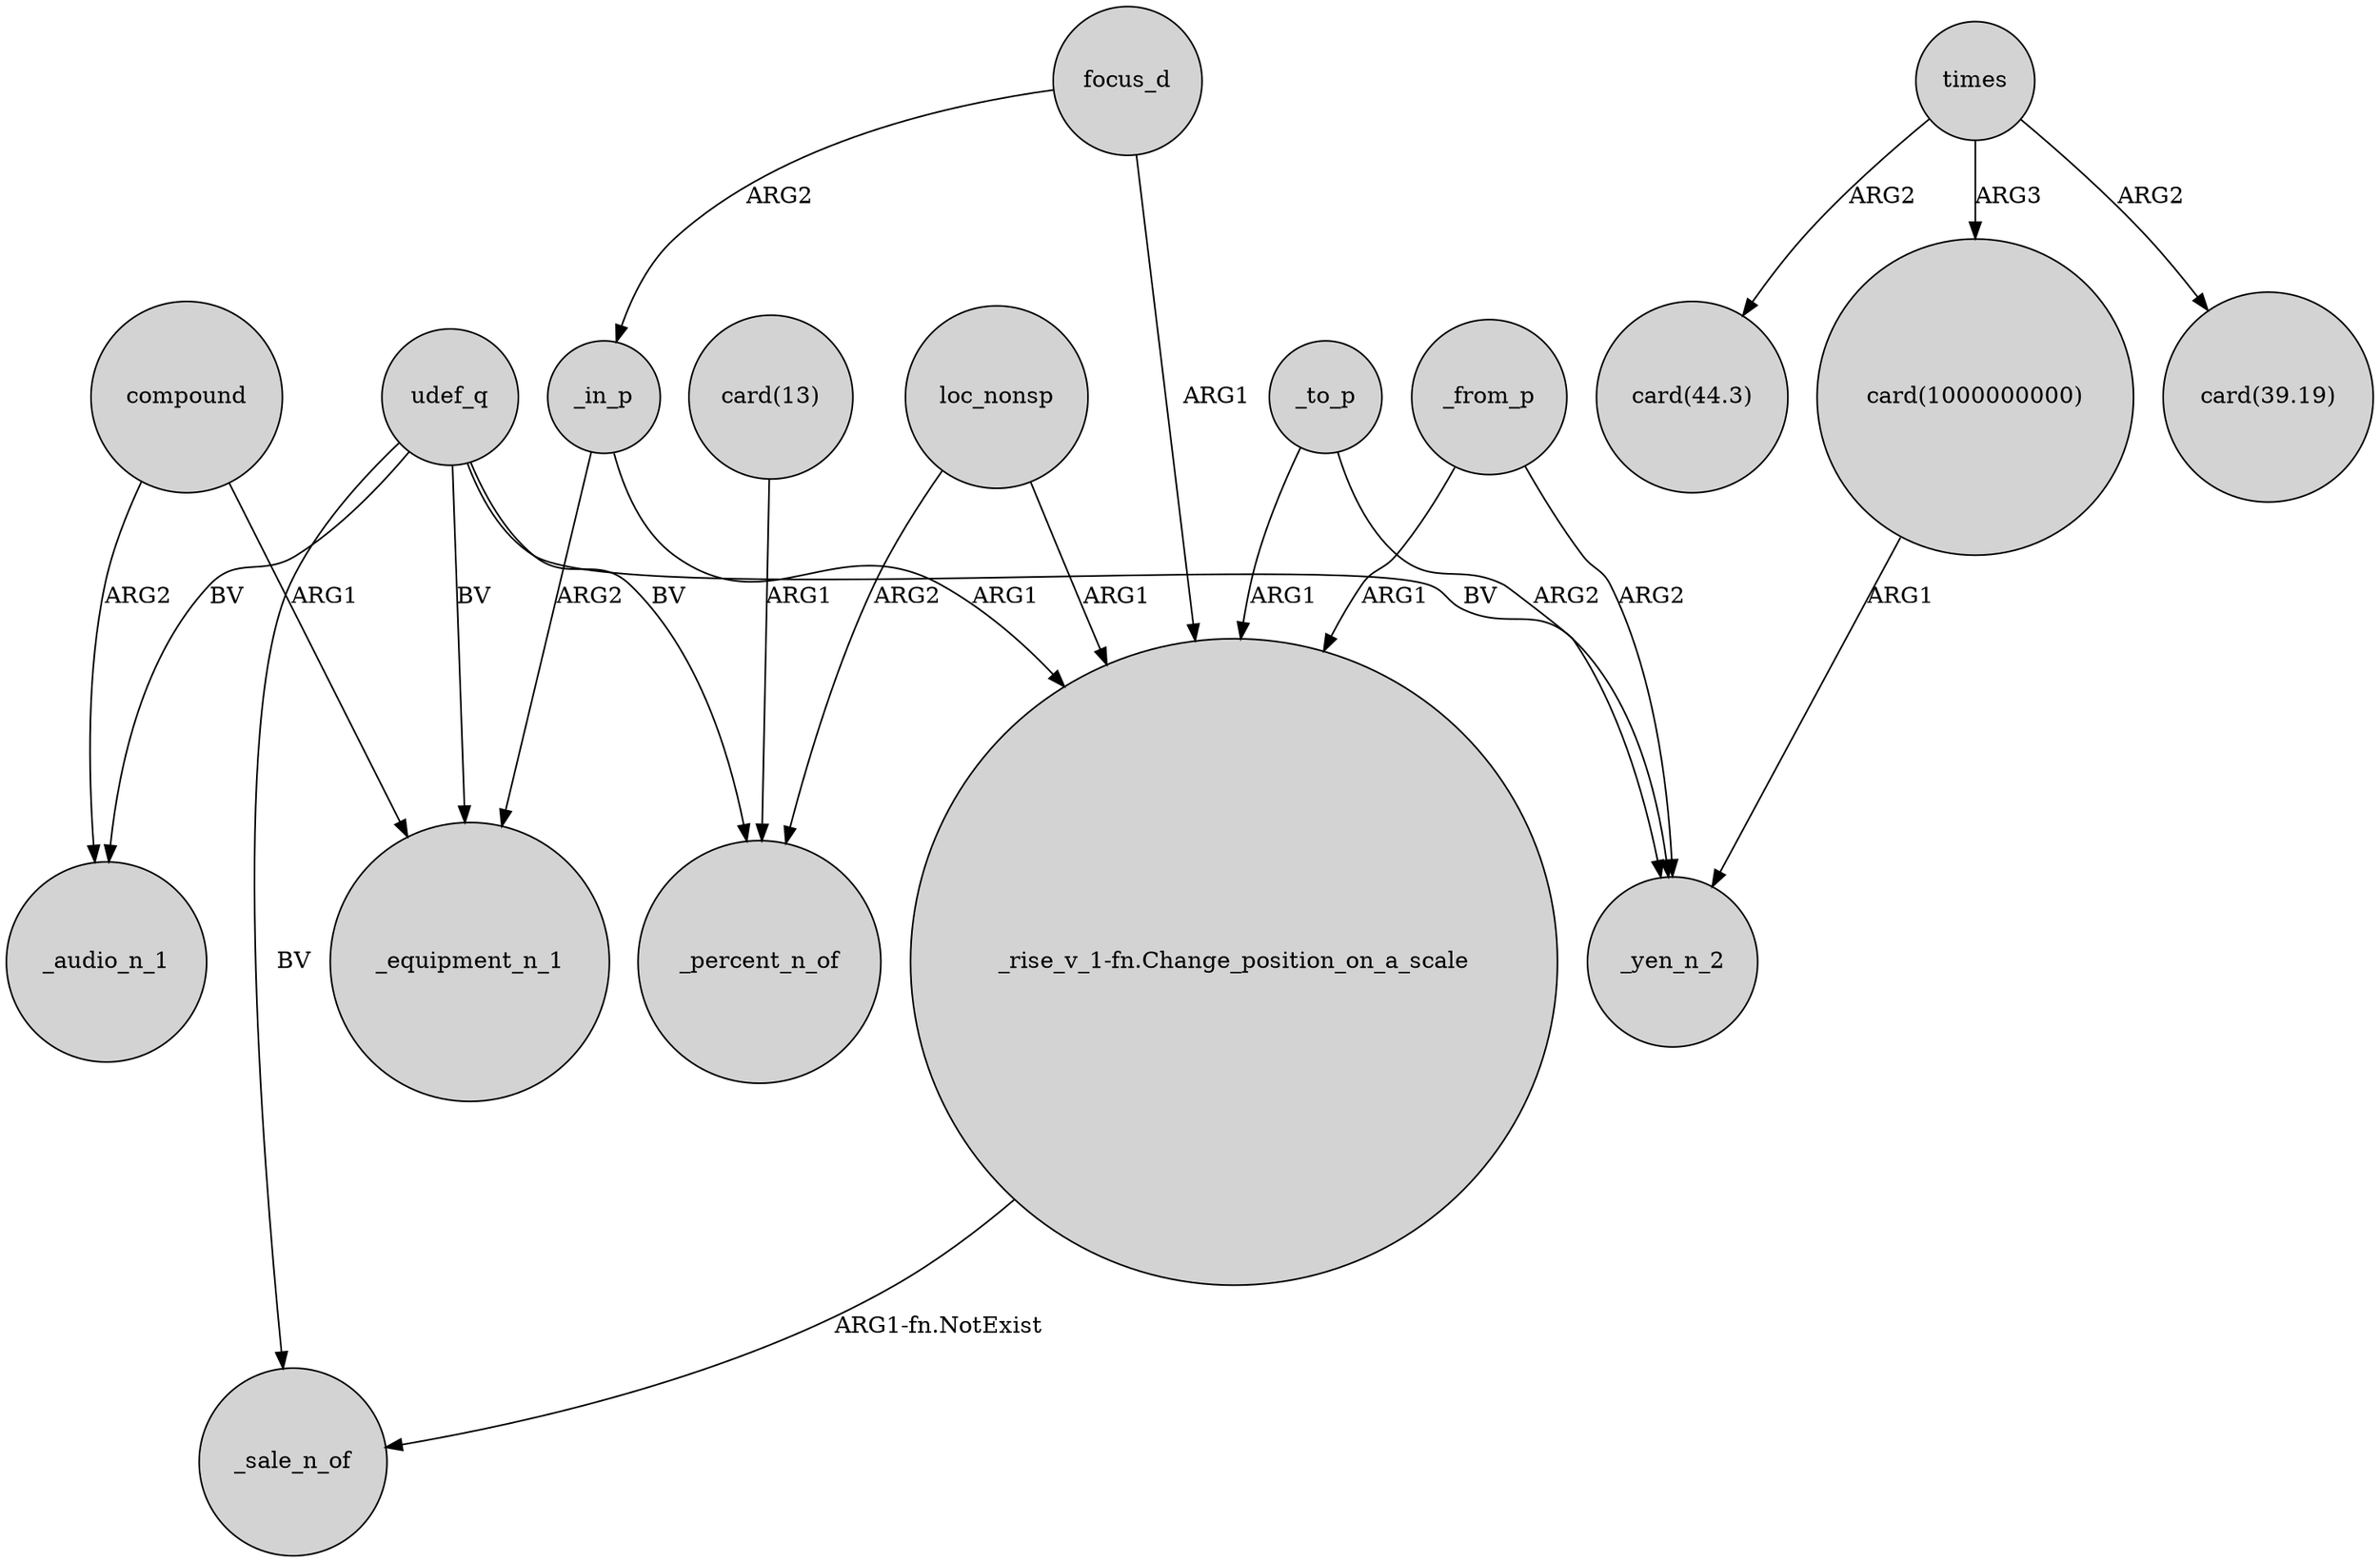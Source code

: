 digraph {
	node [shape=circle style=filled]
	udef_q -> _equipment_n_1 [label=BV]
	udef_q -> _yen_n_2 [label=BV]
	"card(1000000000)" -> _yen_n_2 [label=ARG1]
	_in_p -> _equipment_n_1 [label=ARG2]
	"_rise_v_1-fn.Change_position_on_a_scale" -> _sale_n_of [label="ARG1-fn.NotExist"]
	udef_q -> _audio_n_1 [label=BV]
	times -> "card(39.19)" [label=ARG2]
	compound -> _equipment_n_1 [label=ARG1]
	_in_p -> "_rise_v_1-fn.Change_position_on_a_scale" [label=ARG1]
	times -> "card(1000000000)" [label=ARG3]
	loc_nonsp -> _percent_n_of [label=ARG2]
	loc_nonsp -> "_rise_v_1-fn.Change_position_on_a_scale" [label=ARG1]
	focus_d -> "_rise_v_1-fn.Change_position_on_a_scale" [label=ARG1]
	times -> "card(44.3)" [label=ARG2]
	udef_q -> _sale_n_of [label=BV]
	_to_p -> _yen_n_2 [label=ARG2]
	"card(13)" -> _percent_n_of [label=ARG1]
	udef_q -> _percent_n_of [label=BV]
	_from_p -> _yen_n_2 [label=ARG2]
	compound -> _audio_n_1 [label=ARG2]
	_to_p -> "_rise_v_1-fn.Change_position_on_a_scale" [label=ARG1]
	focus_d -> _in_p [label=ARG2]
	_from_p -> "_rise_v_1-fn.Change_position_on_a_scale" [label=ARG1]
}
